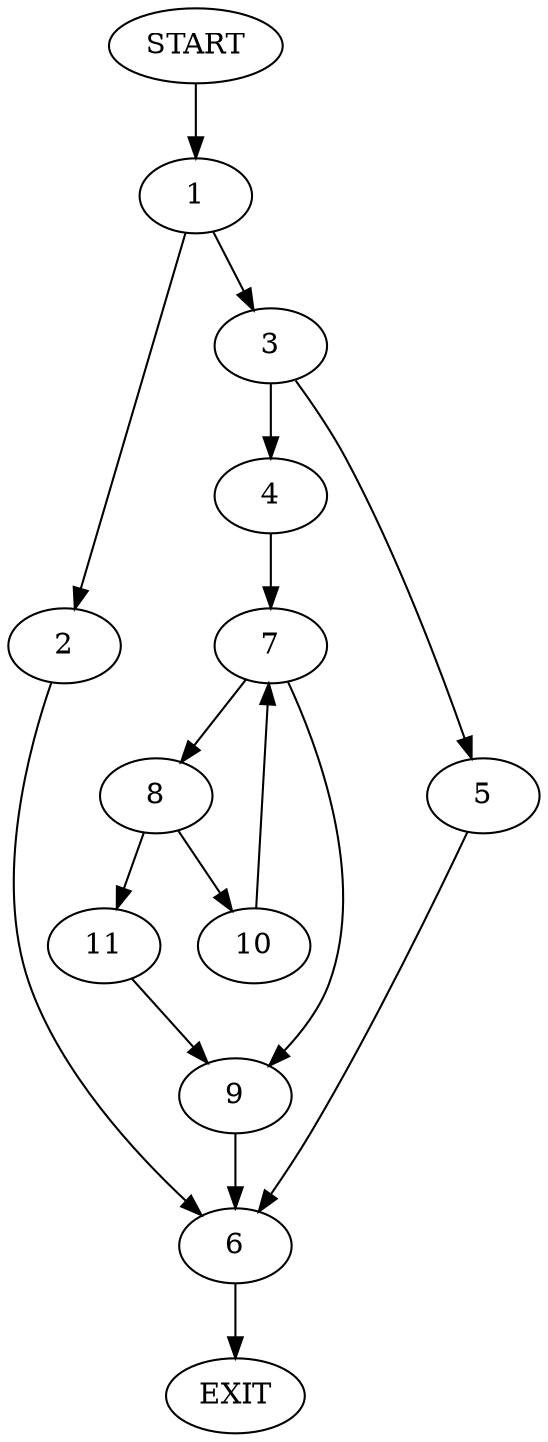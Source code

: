digraph {
0 [label="START"]
12 [label="EXIT"]
0 -> 1
1 -> 2
1 -> 3
3 -> 4
3 -> 5
2 -> 6
5 -> 6
4 -> 7
6 -> 12
7 -> 8
7 -> 9
9 -> 6
8 -> 10
8 -> 11
11 -> 9
10 -> 7
}
